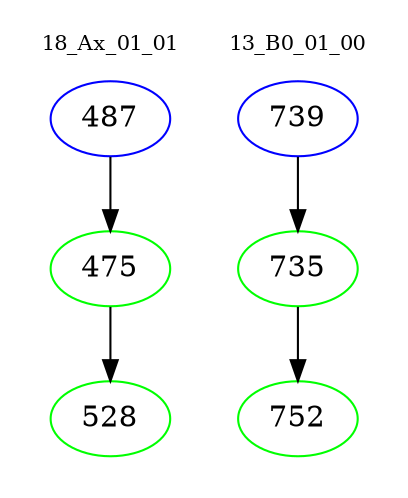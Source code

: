 digraph{
subgraph cluster_0 {
color = white
label = "18_Ax_01_01";
fontsize=10;
T0_487 [label="487", color="blue"]
T0_487 -> T0_475 [color="black"]
T0_475 [label="475", color="green"]
T0_475 -> T0_528 [color="black"]
T0_528 [label="528", color="green"]
}
subgraph cluster_1 {
color = white
label = "13_B0_01_00";
fontsize=10;
T1_739 [label="739", color="blue"]
T1_739 -> T1_735 [color="black"]
T1_735 [label="735", color="green"]
T1_735 -> T1_752 [color="black"]
T1_752 [label="752", color="green"]
}
}
